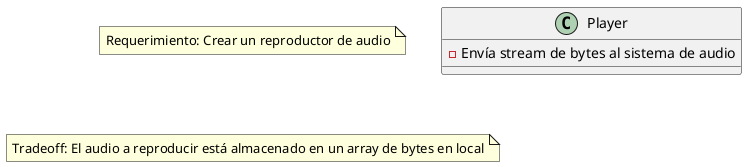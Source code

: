 @startuml

note "Requerimiento: Crear un reproductor de audio" as Requerimiento1

class Player {
    - Envía stream de bytes al sistema de audio
}

note "Tradeoff: El audio a reproducir está almacenado en un array de bytes en local" as Tradeoff1

@enduml